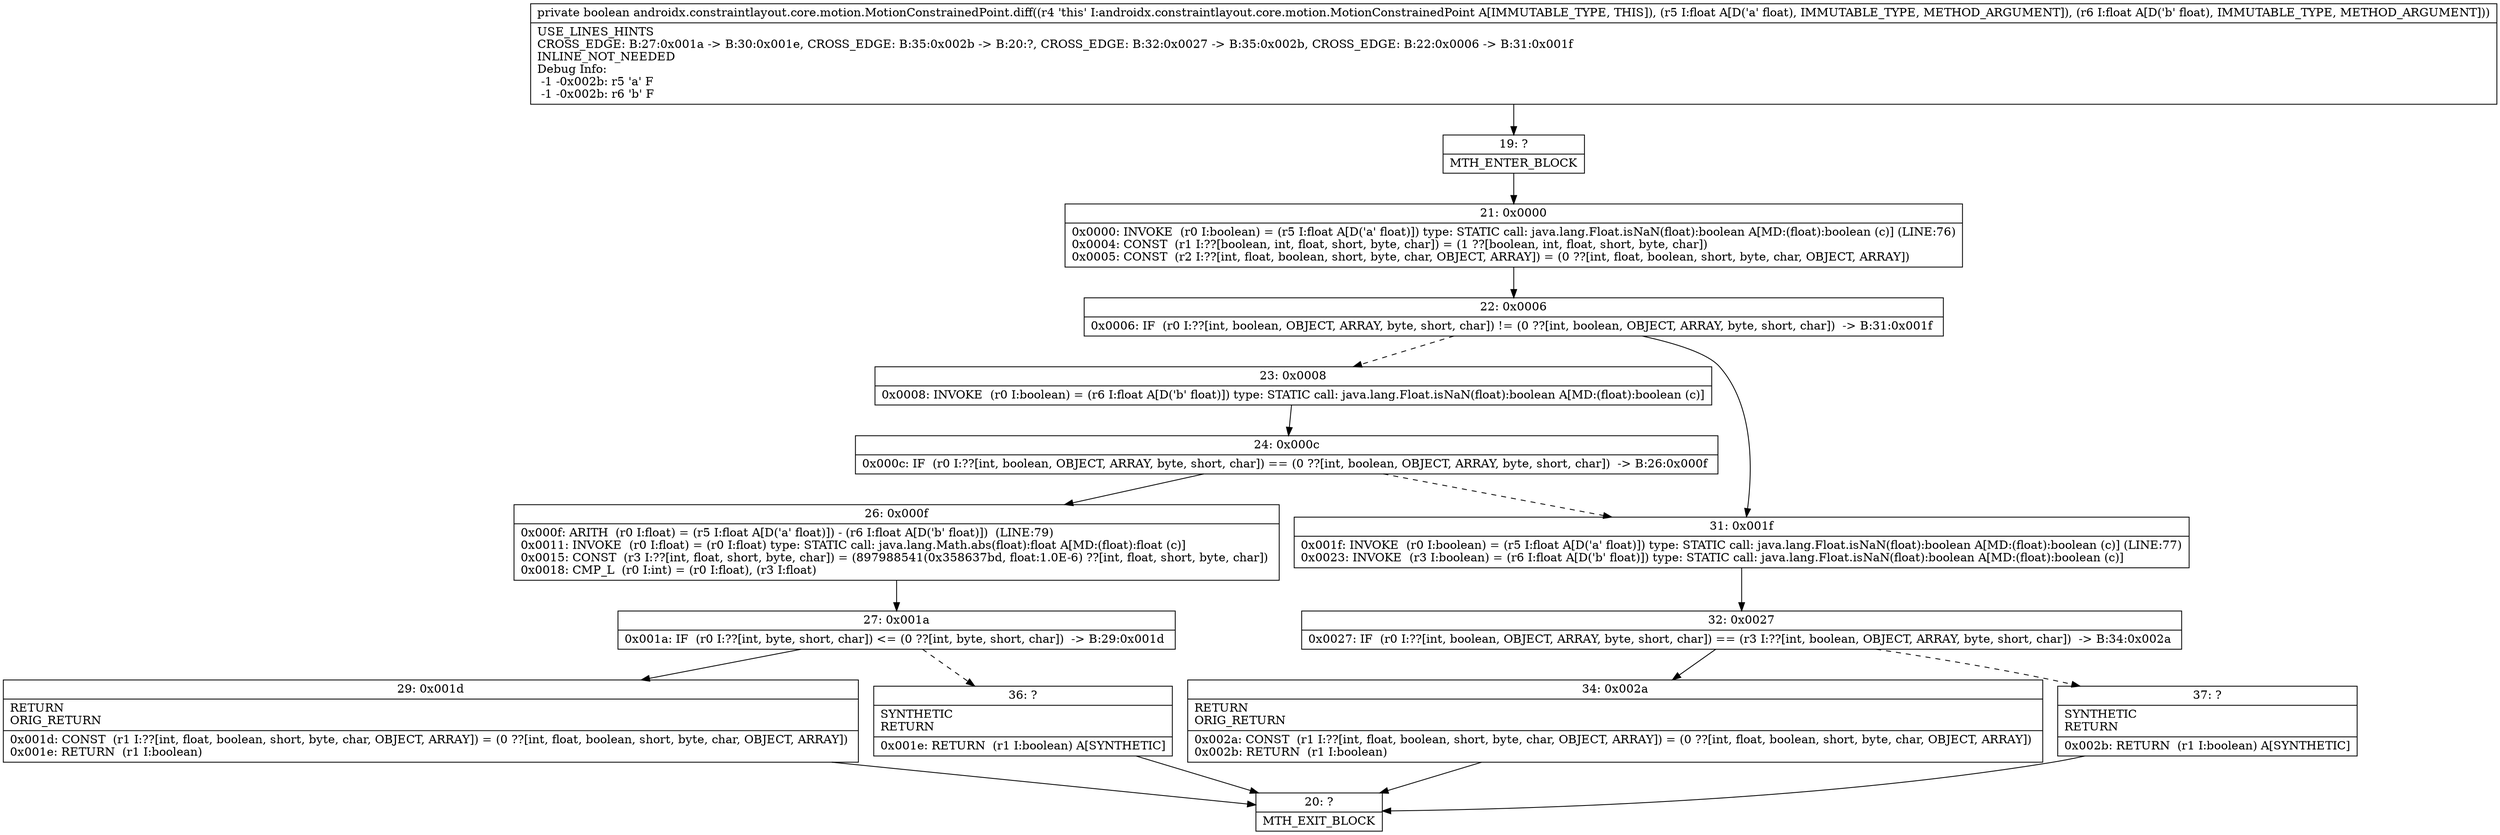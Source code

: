 digraph "CFG forandroidx.constraintlayout.core.motion.MotionConstrainedPoint.diff(FF)Z" {
Node_19 [shape=record,label="{19\:\ ?|MTH_ENTER_BLOCK\l}"];
Node_21 [shape=record,label="{21\:\ 0x0000|0x0000: INVOKE  (r0 I:boolean) = (r5 I:float A[D('a' float)]) type: STATIC call: java.lang.Float.isNaN(float):boolean A[MD:(float):boolean (c)] (LINE:76)\l0x0004: CONST  (r1 I:??[boolean, int, float, short, byte, char]) = (1 ??[boolean, int, float, short, byte, char]) \l0x0005: CONST  (r2 I:??[int, float, boolean, short, byte, char, OBJECT, ARRAY]) = (0 ??[int, float, boolean, short, byte, char, OBJECT, ARRAY]) \l}"];
Node_22 [shape=record,label="{22\:\ 0x0006|0x0006: IF  (r0 I:??[int, boolean, OBJECT, ARRAY, byte, short, char]) != (0 ??[int, boolean, OBJECT, ARRAY, byte, short, char])  \-\> B:31:0x001f \l}"];
Node_23 [shape=record,label="{23\:\ 0x0008|0x0008: INVOKE  (r0 I:boolean) = (r6 I:float A[D('b' float)]) type: STATIC call: java.lang.Float.isNaN(float):boolean A[MD:(float):boolean (c)]\l}"];
Node_24 [shape=record,label="{24\:\ 0x000c|0x000c: IF  (r0 I:??[int, boolean, OBJECT, ARRAY, byte, short, char]) == (0 ??[int, boolean, OBJECT, ARRAY, byte, short, char])  \-\> B:26:0x000f \l}"];
Node_26 [shape=record,label="{26\:\ 0x000f|0x000f: ARITH  (r0 I:float) = (r5 I:float A[D('a' float)]) \- (r6 I:float A[D('b' float)])  (LINE:79)\l0x0011: INVOKE  (r0 I:float) = (r0 I:float) type: STATIC call: java.lang.Math.abs(float):float A[MD:(float):float (c)]\l0x0015: CONST  (r3 I:??[int, float, short, byte, char]) = (897988541(0x358637bd, float:1.0E\-6) ??[int, float, short, byte, char]) \l0x0018: CMP_L  (r0 I:int) = (r0 I:float), (r3 I:float) \l}"];
Node_27 [shape=record,label="{27\:\ 0x001a|0x001a: IF  (r0 I:??[int, byte, short, char]) \<= (0 ??[int, byte, short, char])  \-\> B:29:0x001d \l}"];
Node_29 [shape=record,label="{29\:\ 0x001d|RETURN\lORIG_RETURN\l|0x001d: CONST  (r1 I:??[int, float, boolean, short, byte, char, OBJECT, ARRAY]) = (0 ??[int, float, boolean, short, byte, char, OBJECT, ARRAY]) \l0x001e: RETURN  (r1 I:boolean) \l}"];
Node_20 [shape=record,label="{20\:\ ?|MTH_EXIT_BLOCK\l}"];
Node_36 [shape=record,label="{36\:\ ?|SYNTHETIC\lRETURN\l|0x001e: RETURN  (r1 I:boolean) A[SYNTHETIC]\l}"];
Node_31 [shape=record,label="{31\:\ 0x001f|0x001f: INVOKE  (r0 I:boolean) = (r5 I:float A[D('a' float)]) type: STATIC call: java.lang.Float.isNaN(float):boolean A[MD:(float):boolean (c)] (LINE:77)\l0x0023: INVOKE  (r3 I:boolean) = (r6 I:float A[D('b' float)]) type: STATIC call: java.lang.Float.isNaN(float):boolean A[MD:(float):boolean (c)]\l}"];
Node_32 [shape=record,label="{32\:\ 0x0027|0x0027: IF  (r0 I:??[int, boolean, OBJECT, ARRAY, byte, short, char]) == (r3 I:??[int, boolean, OBJECT, ARRAY, byte, short, char])  \-\> B:34:0x002a \l}"];
Node_34 [shape=record,label="{34\:\ 0x002a|RETURN\lORIG_RETURN\l|0x002a: CONST  (r1 I:??[int, float, boolean, short, byte, char, OBJECT, ARRAY]) = (0 ??[int, float, boolean, short, byte, char, OBJECT, ARRAY]) \l0x002b: RETURN  (r1 I:boolean) \l}"];
Node_37 [shape=record,label="{37\:\ ?|SYNTHETIC\lRETURN\l|0x002b: RETURN  (r1 I:boolean) A[SYNTHETIC]\l}"];
MethodNode[shape=record,label="{private boolean androidx.constraintlayout.core.motion.MotionConstrainedPoint.diff((r4 'this' I:androidx.constraintlayout.core.motion.MotionConstrainedPoint A[IMMUTABLE_TYPE, THIS]), (r5 I:float A[D('a' float), IMMUTABLE_TYPE, METHOD_ARGUMENT]), (r6 I:float A[D('b' float), IMMUTABLE_TYPE, METHOD_ARGUMENT]))  | USE_LINES_HINTS\lCROSS_EDGE: B:27:0x001a \-\> B:30:0x001e, CROSS_EDGE: B:35:0x002b \-\> B:20:?, CROSS_EDGE: B:32:0x0027 \-\> B:35:0x002b, CROSS_EDGE: B:22:0x0006 \-\> B:31:0x001f\lINLINE_NOT_NEEDED\lDebug Info:\l  \-1 \-0x002b: r5 'a' F\l  \-1 \-0x002b: r6 'b' F\l}"];
MethodNode -> Node_19;Node_19 -> Node_21;
Node_21 -> Node_22;
Node_22 -> Node_23[style=dashed];
Node_22 -> Node_31;
Node_23 -> Node_24;
Node_24 -> Node_26;
Node_24 -> Node_31[style=dashed];
Node_26 -> Node_27;
Node_27 -> Node_29;
Node_27 -> Node_36[style=dashed];
Node_29 -> Node_20;
Node_36 -> Node_20;
Node_31 -> Node_32;
Node_32 -> Node_34;
Node_32 -> Node_37[style=dashed];
Node_34 -> Node_20;
Node_37 -> Node_20;
}

